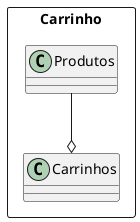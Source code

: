 @startuml carrinho
package Carrinho <<rectangle>> {
  class Produtos
  class Carrinhos

  ' Relacionamentos
  Produtos --o Carrinhos

}
@enduml